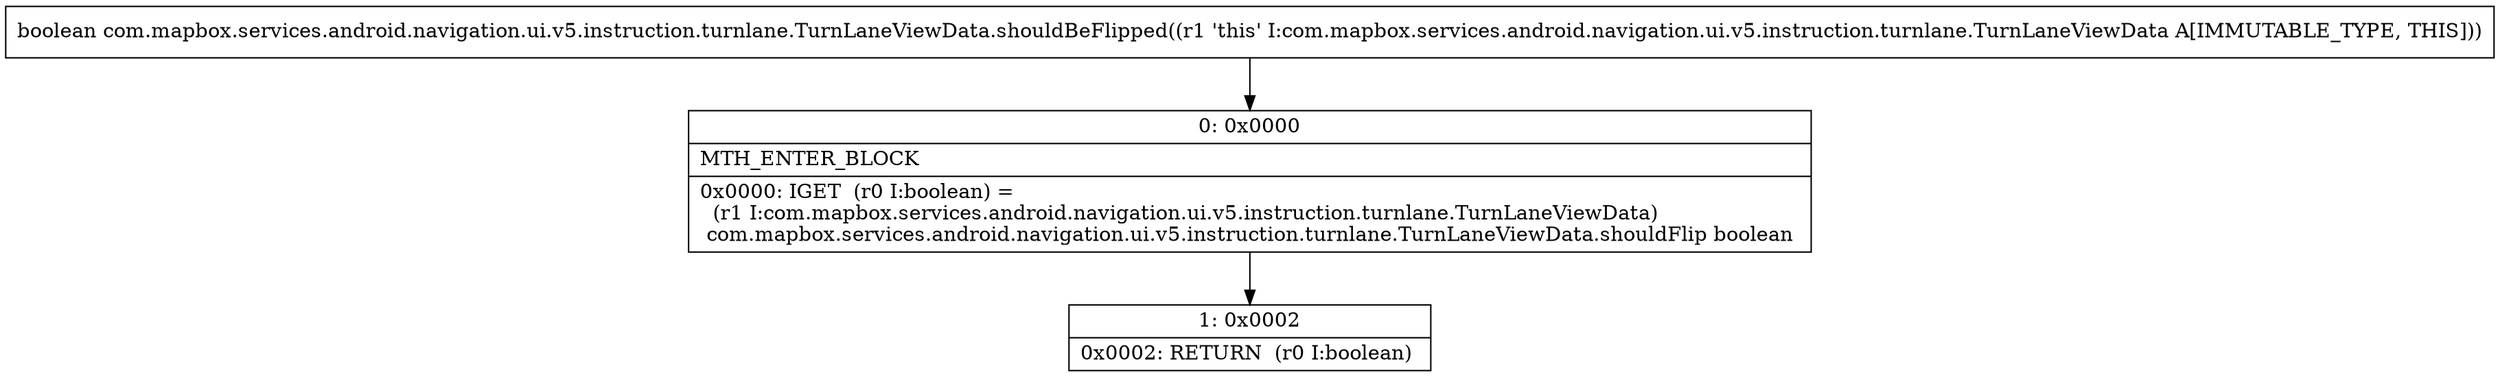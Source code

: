 digraph "CFG forcom.mapbox.services.android.navigation.ui.v5.instruction.turnlane.TurnLaneViewData.shouldBeFlipped()Z" {
Node_0 [shape=record,label="{0\:\ 0x0000|MTH_ENTER_BLOCK\l|0x0000: IGET  (r0 I:boolean) = \l  (r1 I:com.mapbox.services.android.navigation.ui.v5.instruction.turnlane.TurnLaneViewData)\l com.mapbox.services.android.navigation.ui.v5.instruction.turnlane.TurnLaneViewData.shouldFlip boolean \l}"];
Node_1 [shape=record,label="{1\:\ 0x0002|0x0002: RETURN  (r0 I:boolean) \l}"];
MethodNode[shape=record,label="{boolean com.mapbox.services.android.navigation.ui.v5.instruction.turnlane.TurnLaneViewData.shouldBeFlipped((r1 'this' I:com.mapbox.services.android.navigation.ui.v5.instruction.turnlane.TurnLaneViewData A[IMMUTABLE_TYPE, THIS])) }"];
MethodNode -> Node_0;
Node_0 -> Node_1;
}

